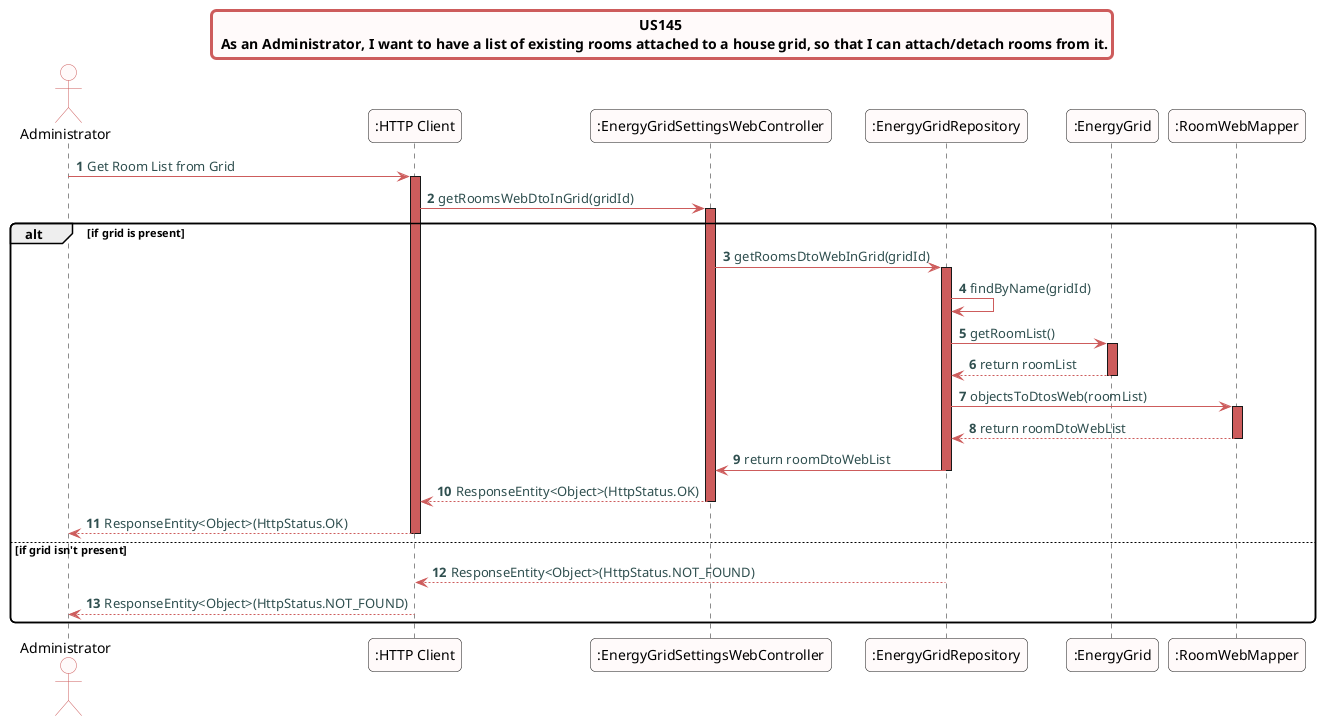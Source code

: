 @startuml
skinparam titleBorderRoundCorner 10
skinparam titleBorderThickness 3
skinparam titleBorderColor indianred
skinparam titleBackgroundColor snow
skinparam FontName quicksand

skinparam actor {
  BorderColor indianred
  backgroundColor Snow
  }

skinparam sequence {
  LifeLineBackgroundColor indianred
  ParticipantBackgroundColor snow
}

skinparam roundcorner 10

skinparam component {
  arrowThickness 1
  ArrowFontName Verdana
  ArrowColor indianred
  ArrowFontColor darkslategrey
}

title US145 \n As an Administrator, I want to have a list of existing rooms attached to a house grid, so that I can attach/detach rooms from it.
autonumber
actor "Administrator"
"Administrator" -> ":HTTP Client":  Get Room List from Grid
activate ":HTTP Client"
":HTTP Client" -> ":EnergyGridSettingsWebController":  getRoomsWebDtoInGrid(gridId)
activate ":EnergyGridSettingsWebController"
alt if grid is present
":EnergyGridSettingsWebController" -> ":EnergyGridRepository": getRoomsDtoWebInGrid(gridId)
activate ":EnergyGridRepository"
":EnergyGridRepository" -> ":EnergyGridRepository": findByName(gridId)
":EnergyGridRepository" -> ":EnergyGrid": getRoomList()
activate ":EnergyGrid"
":EnergyGrid" --> ":EnergyGridRepository" : return roomList
deactivate ":EnergyGrid"
":EnergyGridRepository" -> ":RoomWebMapper": objectsToDtosWeb(roomList)
activate ":RoomWebMapper"
":RoomWebMapper" --> ":EnergyGridRepository" : return roomDtoWebList
deactivate ":RoomWebMapper"
":EnergyGridRepository" -> ":EnergyGridSettingsWebController" : return roomDtoWebList
deactivate ":EnergyGridRepository"
":EnergyGridSettingsWebController" --> ":HTTP Client": ResponseEntity<Object>(HttpStatus.OK)
deactivate ":EnergyGridSettingsWebController"
":HTTP Client" --> "Administrator": ResponseEntity<Object>(HttpStatus.OK)
deactivate ":HTTP Client"
else if grid isn't present
":EnergyGridRepository"-->":HTTP Client" : ResponseEntity<Object>(HttpStatus.NOT_FOUND)
":HTTP Client" --> "Administrator" : ResponseEntity<Object>(HttpStatus.NOT_FOUND)
end
@enduml